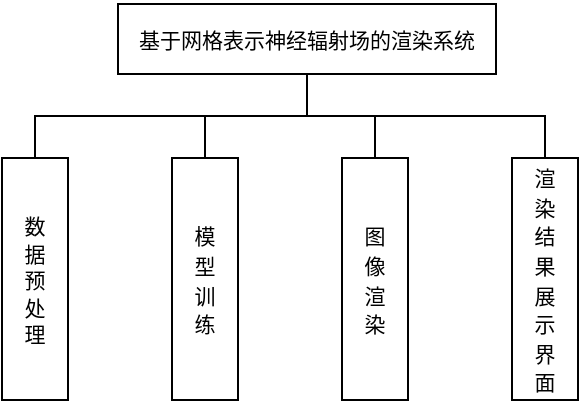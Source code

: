 <mxfile version="24.2.3" type="github">
  <diagram name="第 1 页" id="3_5GoV1BBl1QGcX0TaQP">
    <mxGraphModel dx="1524" dy="1990" grid="0" gridSize="10" guides="1" tooltips="1" connect="1" arrows="1" fold="1" page="0" pageScale="1" pageWidth="827" pageHeight="1169" math="0" shadow="0">
      <root>
        <mxCell id="0" />
        <mxCell id="1" parent="0" />
        <mxCell id="5WhAqYCT3dBsjH9yNDzL-8" style="edgeStyle=orthogonalEdgeStyle;rounded=0;orthogonalLoop=1;jettySize=auto;html=1;exitX=0.5;exitY=1;exitDx=0;exitDy=0;endArrow=none;endFill=0;" edge="1" parent="1" source="5WhAqYCT3dBsjH9yNDzL-1" target="5WhAqYCT3dBsjH9yNDzL-3">
          <mxGeometry relative="1" as="geometry" />
        </mxCell>
        <mxCell id="5WhAqYCT3dBsjH9yNDzL-9" style="edgeStyle=orthogonalEdgeStyle;rounded=0;orthogonalLoop=1;jettySize=auto;html=1;exitX=0.5;exitY=1;exitDx=0;exitDy=0;entryX=0.5;entryY=0;entryDx=0;entryDy=0;endArrow=none;endFill=0;" edge="1" parent="1" source="5WhAqYCT3dBsjH9yNDzL-1" target="5WhAqYCT3dBsjH9yNDzL-6">
          <mxGeometry relative="1" as="geometry" />
        </mxCell>
        <mxCell id="5WhAqYCT3dBsjH9yNDzL-10" style="edgeStyle=orthogonalEdgeStyle;rounded=0;orthogonalLoop=1;jettySize=auto;html=1;exitX=0.5;exitY=1;exitDx=0;exitDy=0;endArrow=none;endFill=0;" edge="1" parent="1" source="5WhAqYCT3dBsjH9yNDzL-1" target="5WhAqYCT3dBsjH9yNDzL-4">
          <mxGeometry relative="1" as="geometry" />
        </mxCell>
        <mxCell id="5WhAqYCT3dBsjH9yNDzL-11" style="edgeStyle=orthogonalEdgeStyle;rounded=0;orthogonalLoop=1;jettySize=auto;html=1;exitX=0.5;exitY=1;exitDx=0;exitDy=0;endArrow=none;endFill=0;" edge="1" parent="1" source="5WhAqYCT3dBsjH9yNDzL-1" target="5WhAqYCT3dBsjH9yNDzL-7">
          <mxGeometry relative="1" as="geometry" />
        </mxCell>
        <mxCell id="5WhAqYCT3dBsjH9yNDzL-1" value="&lt;p&gt;&lt;font style=&quot;font-size: 10.5px;&quot; face=&quot;宋体&quot;&gt;基于网格表示神经辐射场的渲染系统&lt;/font&gt;&lt;/p&gt;" style="rounded=0;whiteSpace=wrap;html=1;" vertex="1" parent="1">
          <mxGeometry x="-585" y="-1416" width="189" height="35" as="geometry" />
        </mxCell>
        <mxCell id="5WhAqYCT3dBsjH9yNDzL-3" value="&lt;font style=&quot;font-size: 10.5px;&quot; face=&quot;宋体&quot;&gt;数&lt;/font&gt;&lt;div style=&quot;font-size: 10.5px;&quot;&gt;&lt;font style=&quot;font-size: 10.5px;&quot; face=&quot;宋体&quot;&gt;据&lt;/font&gt;&lt;/div&gt;&lt;div style=&quot;font-size: 10.5px;&quot;&gt;&lt;font style=&quot;font-size: 10.5px;&quot; face=&quot;宋体&quot;&gt;预&lt;/font&gt;&lt;/div&gt;&lt;div style=&quot;font-size: 10.5px;&quot;&gt;&lt;font style=&quot;font-size: 10.5px;&quot; face=&quot;宋体&quot;&gt;处&lt;/font&gt;&lt;/div&gt;&lt;div style=&quot;font-size: 10.5px;&quot;&gt;&lt;font style=&quot;font-size: 10.5px;&quot; face=&quot;宋体&quot;&gt;理&lt;/font&gt;&lt;/div&gt;" style="rounded=0;whiteSpace=wrap;html=1;" vertex="1" parent="1">
          <mxGeometry x="-643" y="-1339" width="33" height="121" as="geometry" />
        </mxCell>
        <mxCell id="5WhAqYCT3dBsjH9yNDzL-4" value="&lt;font face=&quot;宋体&quot;&gt;&lt;span style=&quot;font-size: 10.5px;&quot;&gt;模&lt;/span&gt;&lt;/font&gt;&lt;div&gt;&lt;font face=&quot;宋体&quot;&gt;&lt;span style=&quot;font-size: 10.5px;&quot;&gt;型&lt;/span&gt;&lt;/font&gt;&lt;/div&gt;&lt;div&gt;&lt;font face=&quot;宋体&quot;&gt;&lt;span style=&quot;font-size: 10.5px;&quot;&gt;训&lt;/span&gt;&lt;/font&gt;&lt;/div&gt;&lt;div&gt;&lt;font face=&quot;宋体&quot;&gt;&lt;span style=&quot;font-size: 10.5px;&quot;&gt;练&lt;/span&gt;&lt;/font&gt;&lt;/div&gt;" style="rounded=0;whiteSpace=wrap;html=1;" vertex="1" parent="1">
          <mxGeometry x="-558" y="-1339" width="33" height="121" as="geometry" />
        </mxCell>
        <mxCell id="5WhAqYCT3dBsjH9yNDzL-6" value="&lt;font face=&quot;宋体&quot;&gt;&lt;span style=&quot;font-size: 10.5px;&quot;&gt;渲&lt;/span&gt;&lt;/font&gt;&lt;div&gt;&lt;font face=&quot;宋体&quot;&gt;&lt;span style=&quot;font-size: 10.5px;&quot;&gt;染&lt;/span&gt;&lt;/font&gt;&lt;/div&gt;&lt;div&gt;&lt;font face=&quot;宋体&quot;&gt;&lt;span style=&quot;font-size: 10.5px;&quot;&gt;结&lt;/span&gt;&lt;/font&gt;&lt;/div&gt;&lt;div&gt;&lt;font face=&quot;宋体&quot;&gt;&lt;span style=&quot;font-size: 10.5px;&quot;&gt;果&lt;/span&gt;&lt;/font&gt;&lt;/div&gt;&lt;div&gt;&lt;font face=&quot;宋体&quot;&gt;&lt;span style=&quot;font-size: 10.5px;&quot;&gt;展&lt;/span&gt;&lt;/font&gt;&lt;/div&gt;&lt;div&gt;&lt;font face=&quot;宋体&quot;&gt;&lt;span style=&quot;font-size: 10.5px;&quot;&gt;示&lt;/span&gt;&lt;/font&gt;&lt;/div&gt;&lt;div&gt;&lt;font face=&quot;宋体&quot;&gt;&lt;span style=&quot;font-size: 10.5px;&quot;&gt;界&lt;/span&gt;&lt;/font&gt;&lt;/div&gt;&lt;div&gt;&lt;font face=&quot;宋体&quot;&gt;&lt;span style=&quot;font-size: 10.5px;&quot;&gt;面&lt;/span&gt;&lt;/font&gt;&lt;/div&gt;" style="rounded=0;whiteSpace=wrap;html=1;" vertex="1" parent="1">
          <mxGeometry x="-388" y="-1339" width="33" height="121" as="geometry" />
        </mxCell>
        <mxCell id="5WhAqYCT3dBsjH9yNDzL-7" value="&lt;font face=&quot;宋体&quot;&gt;&lt;span style=&quot;font-size: 10.5px;&quot;&gt;图&lt;/span&gt;&lt;/font&gt;&lt;div&gt;&lt;font face=&quot;宋体&quot;&gt;&lt;span style=&quot;font-size: 10.5px;&quot;&gt;像&lt;/span&gt;&lt;/font&gt;&lt;/div&gt;&lt;div&gt;&lt;font face=&quot;宋体&quot;&gt;&lt;span style=&quot;font-size: 10.5px;&quot;&gt;渲&lt;/span&gt;&lt;/font&gt;&lt;/div&gt;&lt;div&gt;&lt;font face=&quot;宋体&quot;&gt;&lt;span style=&quot;font-size: 10.5px;&quot;&gt;染&lt;/span&gt;&lt;/font&gt;&lt;/div&gt;" style="rounded=0;whiteSpace=wrap;html=1;" vertex="1" parent="1">
          <mxGeometry x="-473" y="-1339" width="33" height="121" as="geometry" />
        </mxCell>
      </root>
    </mxGraphModel>
  </diagram>
</mxfile>
